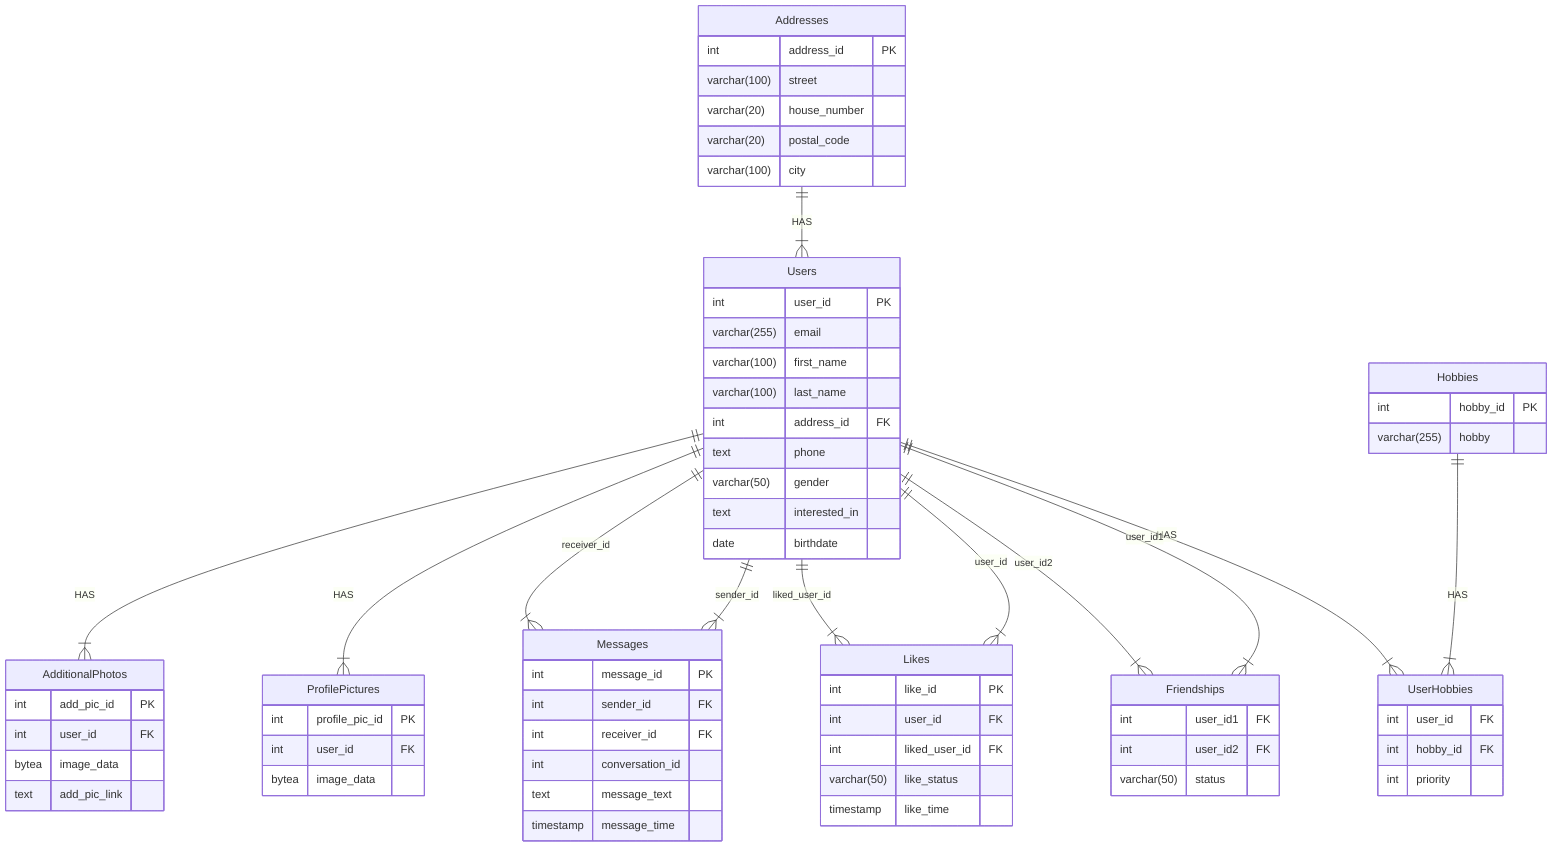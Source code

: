 erDiagram
    %% ---------------------------
    %% Tabellen-Definitionen
    %% ---------------------------

    Addresses {
        int address_id PK
        varchar(100) street
        varchar(20) house_number
        varchar(20) postal_code
        varchar(100) city
    }

    Users {
        int user_id PK
        varchar(255) email
        varchar(100) first_name
        varchar(100) last_name
        int address_id FK
        text phone
        varchar(50) gender
        text interested_in
        date birthdate
    }

    Hobbies {
        int hobby_id PK
        varchar(255) hobby
    }

    UserHobbies {
        int user_id FK
        int hobby_id FK
        int priority
    }

    Friendships {
        int user_id1 FK
        int user_id2 FK
        varchar(50) status
    }

    Likes {
        int like_id PK
        int user_id FK
        int liked_user_id FK
        varchar(50) like_status
        timestamp like_time
    }

    Messages {
        int message_id PK
        int sender_id FK
        int receiver_id FK
        int conversation_id
        text message_text
        timestamp message_time
    }

    ProfilePictures {
        int profile_pic_id PK
        int user_id FK
        bytea image_data
    }

    AdditionalPhotos {
        int add_pic_id PK
        int user_id FK
        bytea image_data
        text add_pic_link
    }

    %% ---------------------------
    %% Beziehungen (Crow’s Foot)
    %% ---------------------------

    %% 1) Addresses -> Users (1 : n)
    Addresses ||--|{ Users : "HAS"

    %% 2) Users <-> UserHobbies <-> Hobbies (n : m via Zwischentabelle)
    Users ||--|{ UserHobbies : "HAS"
    Hobbies ||--|{ UserHobbies : "HAS"

    %% 3) Friendships: zwei FK auf Users (self-referencing m : n)
    Users ||--|{ Friendships : "user_id1"
    Users ||--|{ Friendships : "user_id2"

    %% 4) Likes: zwei FK auf Users (self-referencing, 1:n pro Spalte)
    Users ||--|{ Likes : "user_id"
    Users ||--|{ Likes : "liked_user_id"

    %% 5) Messages: sender_id & receiver_id auf Users
    Users ||--|{ Messages : "sender_id"
    Users ||--|{ Messages : "receiver_id"

    %% 6) ProfilePictures & AdditionalPhotos: je 1:n pro User
    Users ||--|{ ProfilePictures : "HAS"
    Users ||--|{ AdditionalPhotos : "HAS"